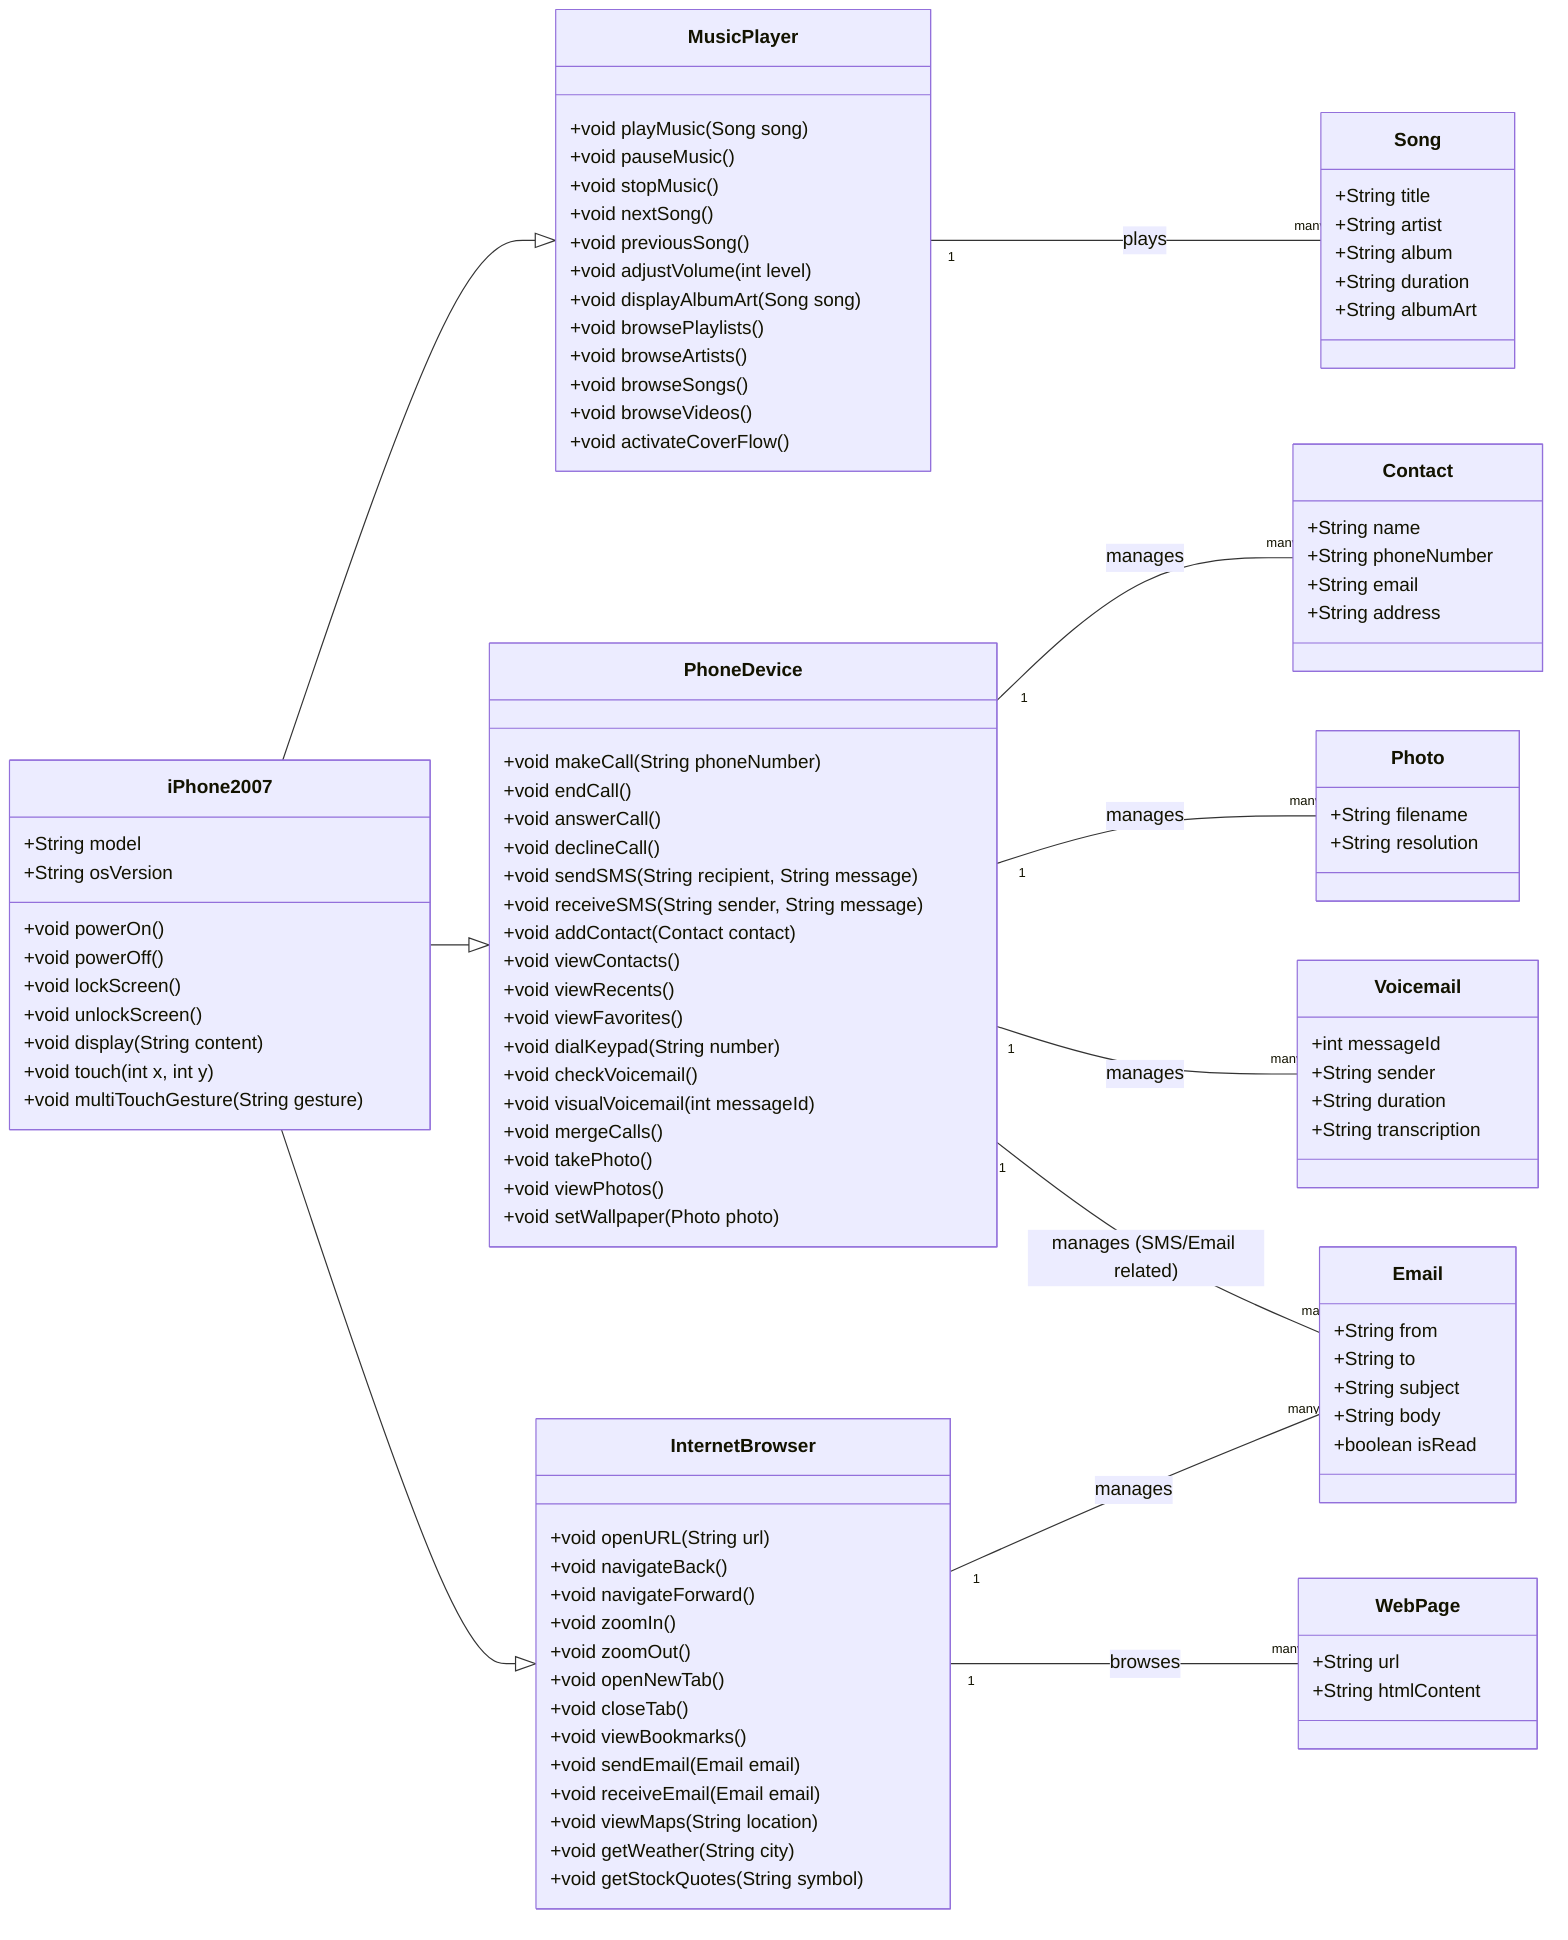 classDiagram
    direction LR

    class iPhone2007 {
        +String model
        +String osVersion
        +void powerOn()
        +void powerOff()
        +void lockScreen()
        +void unlockScreen()
        +void display(String content)
        +void touch(int x, int y)
        +void multiTouchGesture(String gesture)
    }

    class MusicPlayer {
        +void playMusic(Song song)
        +void pauseMusic()
        +void stopMusic()
        +void nextSong()
        +void previousSong()
        +void adjustVolume(int level)
        +void displayAlbumArt(Song song)
        +void browsePlaylists()
        +void browseArtists()
        +void browseSongs()
        +void browseVideos()
        +void activateCoverFlow()
    }

    class PhoneDevice {
        +void makeCall(String phoneNumber)
        +void endCall()
        +void answerCall()
        +void declineCall()
        +void sendSMS(String recipient, String message)
        +void receiveSMS(String sender, String message)
        +void addContact(Contact contact)
        +void viewContacts()
        +void viewRecents()
        +void viewFavorites()
        +void dialKeypad(String number)
        +void checkVoicemail()
        +void visualVoicemail(int messageId)
        +void mergeCalls()
        +void takePhoto()
        +void viewPhotos()
        +void setWallpaper(Photo photo)
    }

    class InternetBrowser {
        +void openURL(String url)
        +void navigateBack()
        +void navigateForward()
        +void zoomIn()
        +void zoomOut()
        +void openNewTab()
        +void closeTab()
        +void viewBookmarks()
        +void sendEmail(Email email)
        +void receiveEmail(Email email)
        +void viewMaps(String location)
        +void getWeather(String city)
        +void getStockQuotes(String symbol)
    }

    class Song {
        +String title
        +String artist
        +String album
        +String duration
        +String albumArt
    }

    class Contact {
        +String name
        +String phoneNumber
        +String email
        +String address
    }

    class WebPage {
        +String url
        +String htmlContent
    }

    class Email {
        +String from
        +String to
        +String subject
        +String body
        +boolean isRead
    }

    class Photo {
        +String filename
        +String resolution
    }

    class Voicemail {
        +int messageId
        +String sender
        +String duration
        +String transcription
    }

    iPhone2007 --|> MusicPlayer
    iPhone2007 --|> PhoneDevice
    iPhone2007 --|> InternetBrowser

    MusicPlayer "1" -- "many" Song : plays
    PhoneDevice "1" -- "many" Contact : manages
    PhoneDevice "1" -- "many" Photo : manages
    PhoneDevice "1" -- "many" Voicemail : manages
    PhoneDevice "1" -- "many" Email : manages (SMS/Email related)
    InternetBrowser "1" -- "many" WebPage : browses
    InternetBrowser "1" -- "many" Email : manages